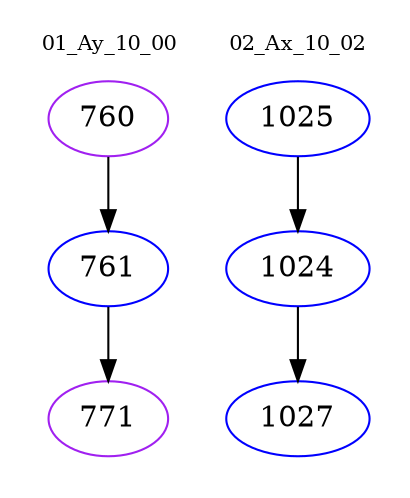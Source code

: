 digraph{
subgraph cluster_0 {
color = white
label = "01_Ay_10_00";
fontsize=10;
T0_760 [label="760", color="purple"]
T0_760 -> T0_761 [color="black"]
T0_761 [label="761", color="blue"]
T0_761 -> T0_771 [color="black"]
T0_771 [label="771", color="purple"]
}
subgraph cluster_1 {
color = white
label = "02_Ax_10_02";
fontsize=10;
T1_1025 [label="1025", color="blue"]
T1_1025 -> T1_1024 [color="black"]
T1_1024 [label="1024", color="blue"]
T1_1024 -> T1_1027 [color="black"]
T1_1027 [label="1027", color="blue"]
}
}
